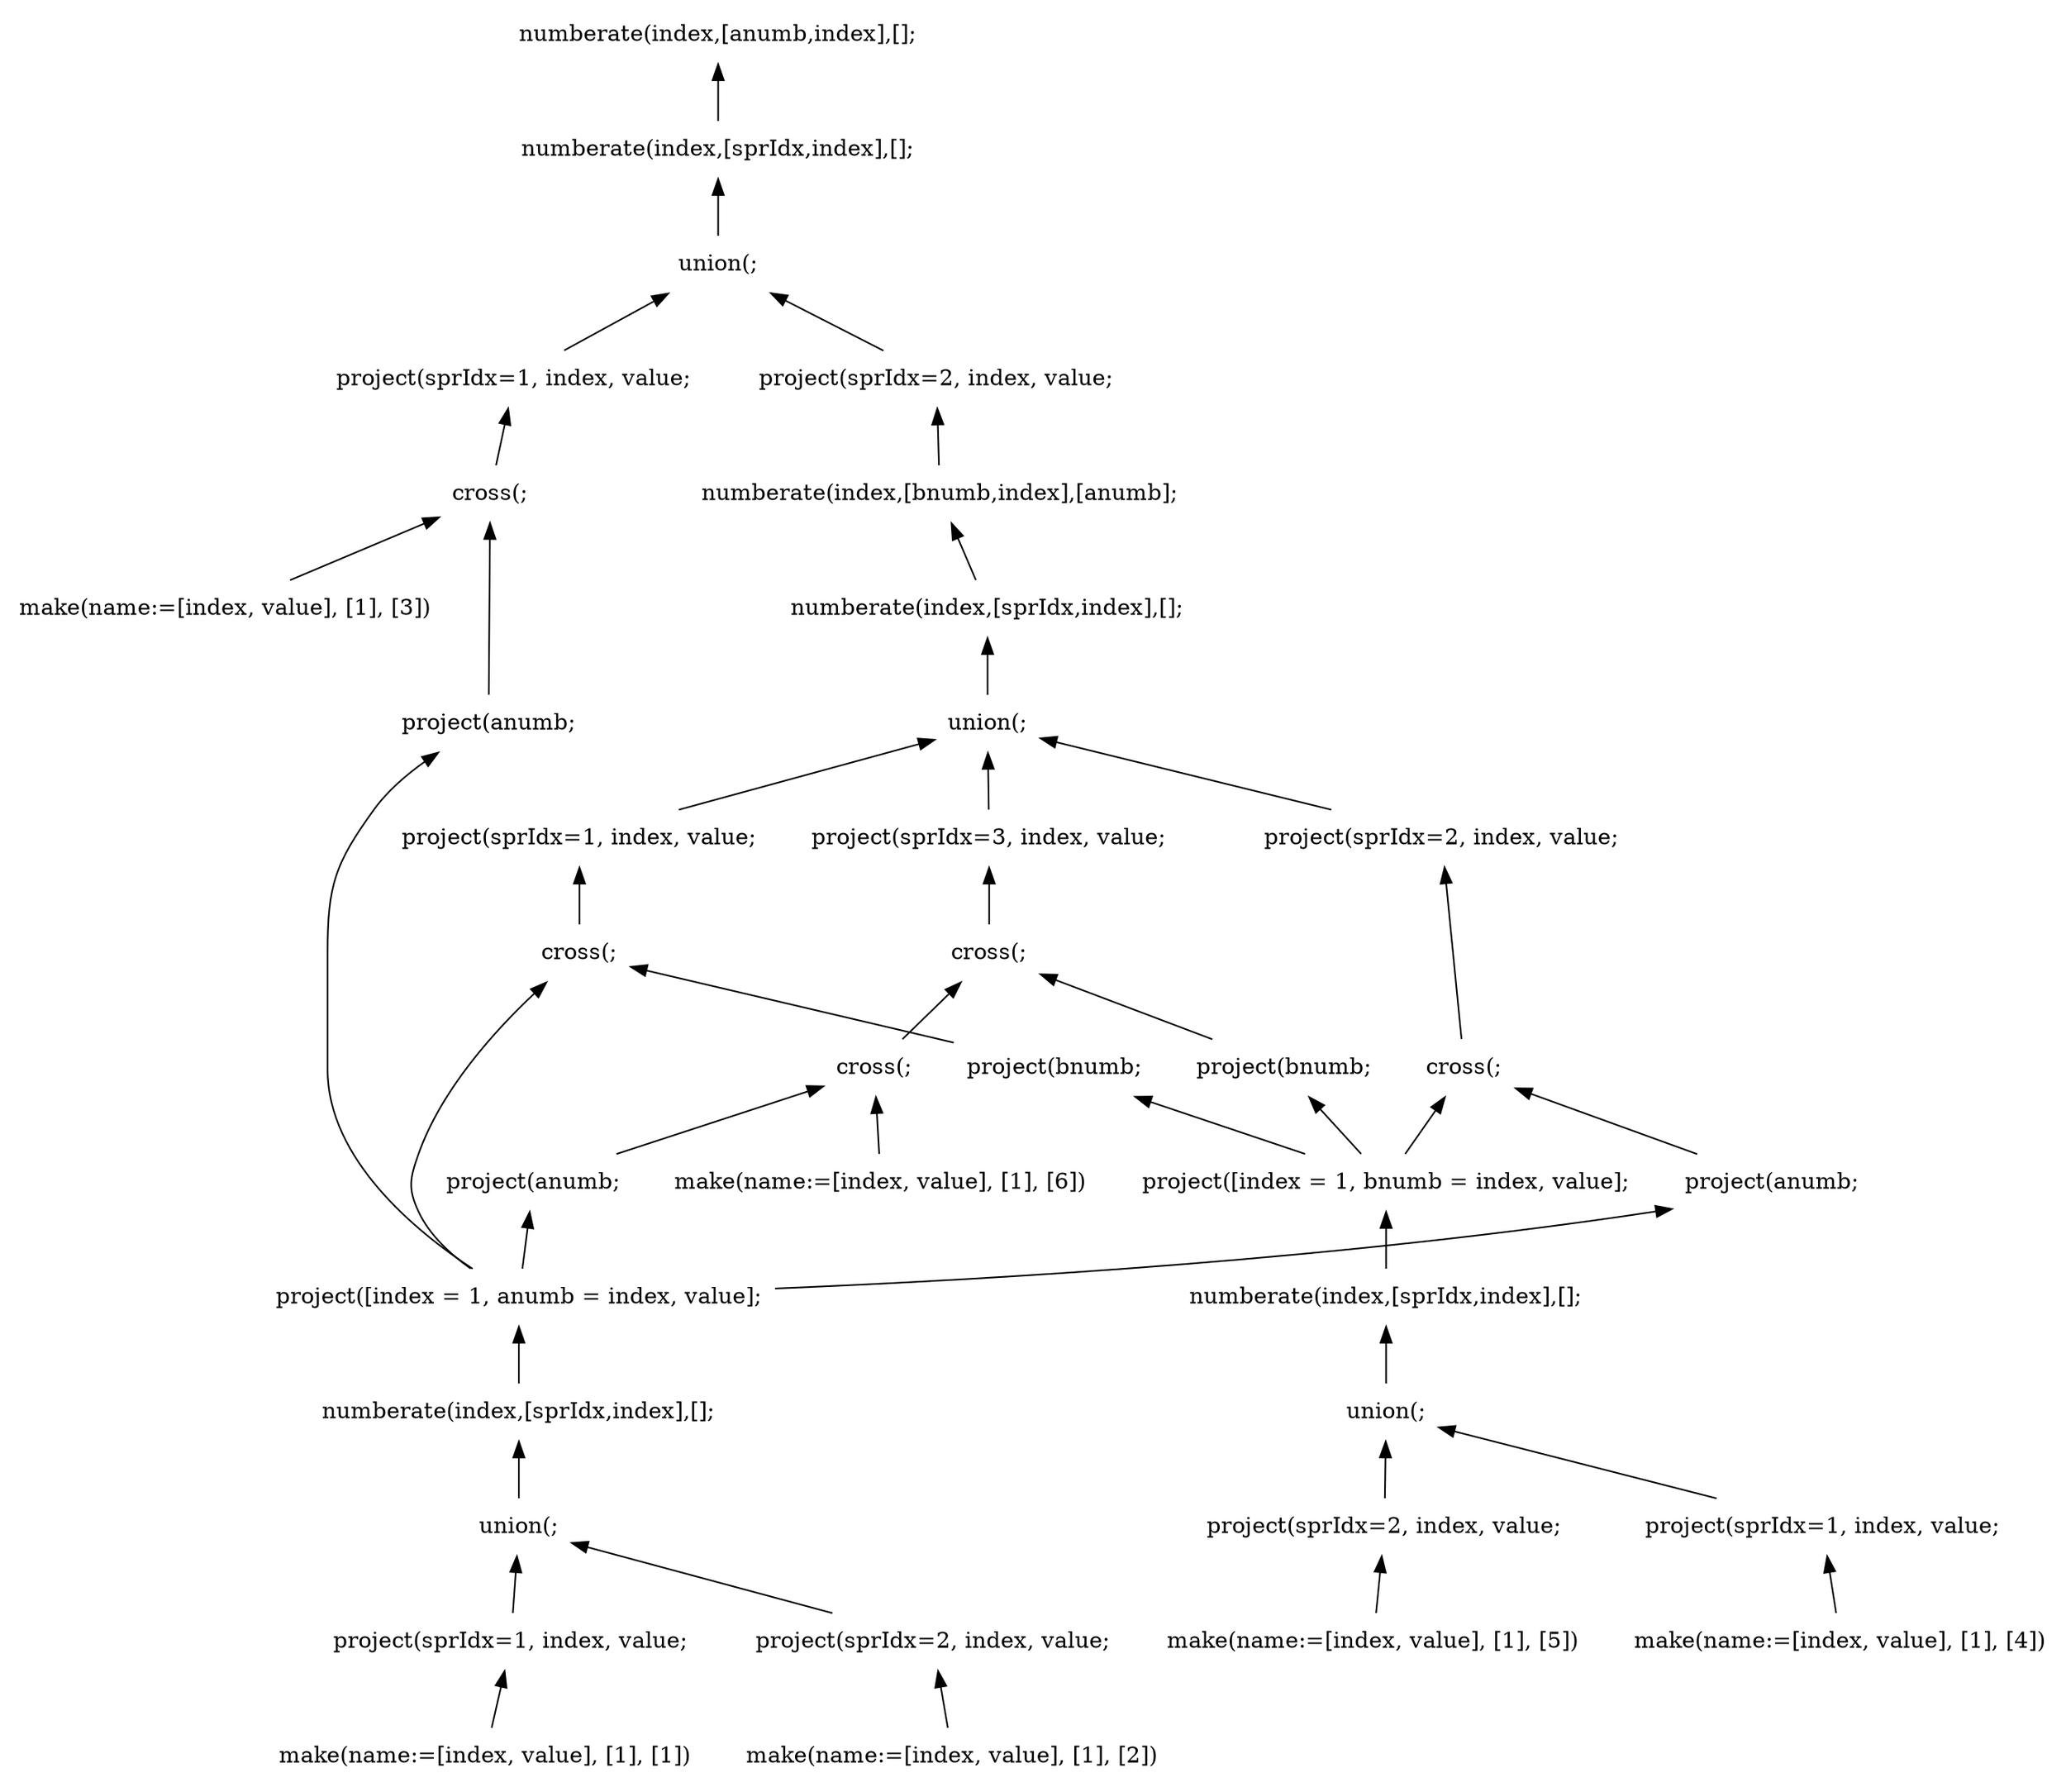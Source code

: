 digraph AST {
edge [color=black, dir=both, weight=1, fontcolor=black, arrowhead=none, arrowtail=normal]
node [shape=plaintext]
numberate1 [label="numberate(index,[anumb,index],[];"]
  numberate1 -> numberate2
numberate2 [label="numberate(index,[sprIdx,index],[];"]
    numberate2 -> union3
union3 [label="union(;"]
      union3 -> project4
project4 [label="project(sprIdx=1, index, value;"]
        project4 -> cross5
cross5 [label="cross(;"]
          cross5 -> project6
project6 [label="project(anumb;"]
            project6 -> project7



project7 [label="project([index = 1, anumb = index, value];"]
              project7 -> numberate8
numberate8 [label="numberate(index,[sprIdx,index],[];"]
                numberate8 -> union9
union9 [label="union(;"]
                  union9 -> project10
project10 [label="project(sprIdx=1, index, value;"]
                    project10 -> make11
make11 [label="make(name:=[index, value], [1], [1])"]
                    union9 -> project12
project12 [label="project(sprIdx=2, index, value;"]
                      project12 -> make13
make13 [label="make(name:=[index, value], [1], [2])"]



            cross5 -> make14
make14 [label="make(name:=[index, value], [1], [3])"]
        union3 -> project15
project15 [label="project(sprIdx=2, index, value;"]
          project15 -> numberate16
numberate16 [label="numberate(index,[bnumb,index],[anumb];"]
            numberate16 -> numberate17
numberate17 [label="numberate(index,[sprIdx,index],[];"]
              numberate17 -> union18
union18 [label="union(;"]
                union18 -> project19
project19 [label="project(sprIdx=1, index, value;"]
                  project19 -> cross20
cross20 [label="cross(;"]
                    cross20 -> project21
project21 [label="project(bnumb;"]
                      project21 -> project22

project22 [label="project([index = 1, bnumb = index, value];"]
                        project22 -> numberate23
numberate23 [label="numberate(index,[sprIdx,index],[];"]
                          numberate23 -> union24
union24 [label="union(;"]
                            union24 -> project25
project25 [label="project(sprIdx=1, index, value;"]
                              project25 -> make26
make26 [label="make(name:=[index, value], [1], [4])"]
                              union24 -> project27
project27 [label="project(sprIdx=2, index, value;"]
                                project27 -> make28
make28 [label="make(name:=[index, value], [1], [5])"]

                      cross20 -> project7



                  union18 -> project36
project36 [label="project(sprIdx=2, index, value;"]
                    project36 -> cross37
cross37 [label="cross(;"]
                      cross37 -> project38
project38 [label="project(anumb;"]
                        project38 -> project7


                        cross37 -> project22
                        
                    union18 -> project53
project53 [label="project(sprIdx=3, index, value;"]
                      project53 -> cross54
cross54 [label="cross(;"]
                        cross54 -> project55
project55 [label="project(bnumb;"]
                          project55 -> project22
                          
                          cross54 -> cross63
cross63 [label="cross(;"]
                            cross63 -> project64
project64 [label="project(anumb;"]
                              project64 -> project7

                              cross63 -> make72
make72 [label="make(name:=[index, value], [1], [6])"]

}